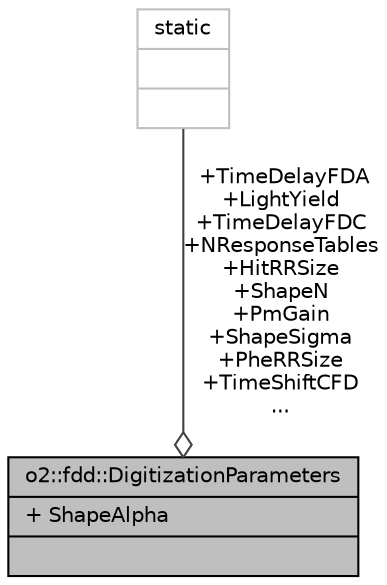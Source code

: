 digraph "o2::fdd::DigitizationParameters"
{
 // INTERACTIVE_SVG=YES
  bgcolor="transparent";
  edge [fontname="Helvetica",fontsize="10",labelfontname="Helvetica",labelfontsize="10"];
  node [fontname="Helvetica",fontsize="10",shape=record];
  Node1 [label="{o2::fdd::DigitizationParameters\n|+ ShapeAlpha\l|}",height=0.2,width=0.4,color="black", fillcolor="grey75", style="filled", fontcolor="black"];
  Node2 -> Node1 [color="grey25",fontsize="10",style="solid",label=" +TimeDelayFDA\n+LightYield\n+TimeDelayFDC\n+NResponseTables\n+HitRRSize\n+ShapeN\n+PmGain\n+ShapeSigma\n+PheRRSize\n+TimeShiftCFD\n..." ,arrowhead="odiamond",fontname="Helvetica"];
  Node2 [label="{static\n||}",height=0.2,width=0.4,color="grey75"];
}
